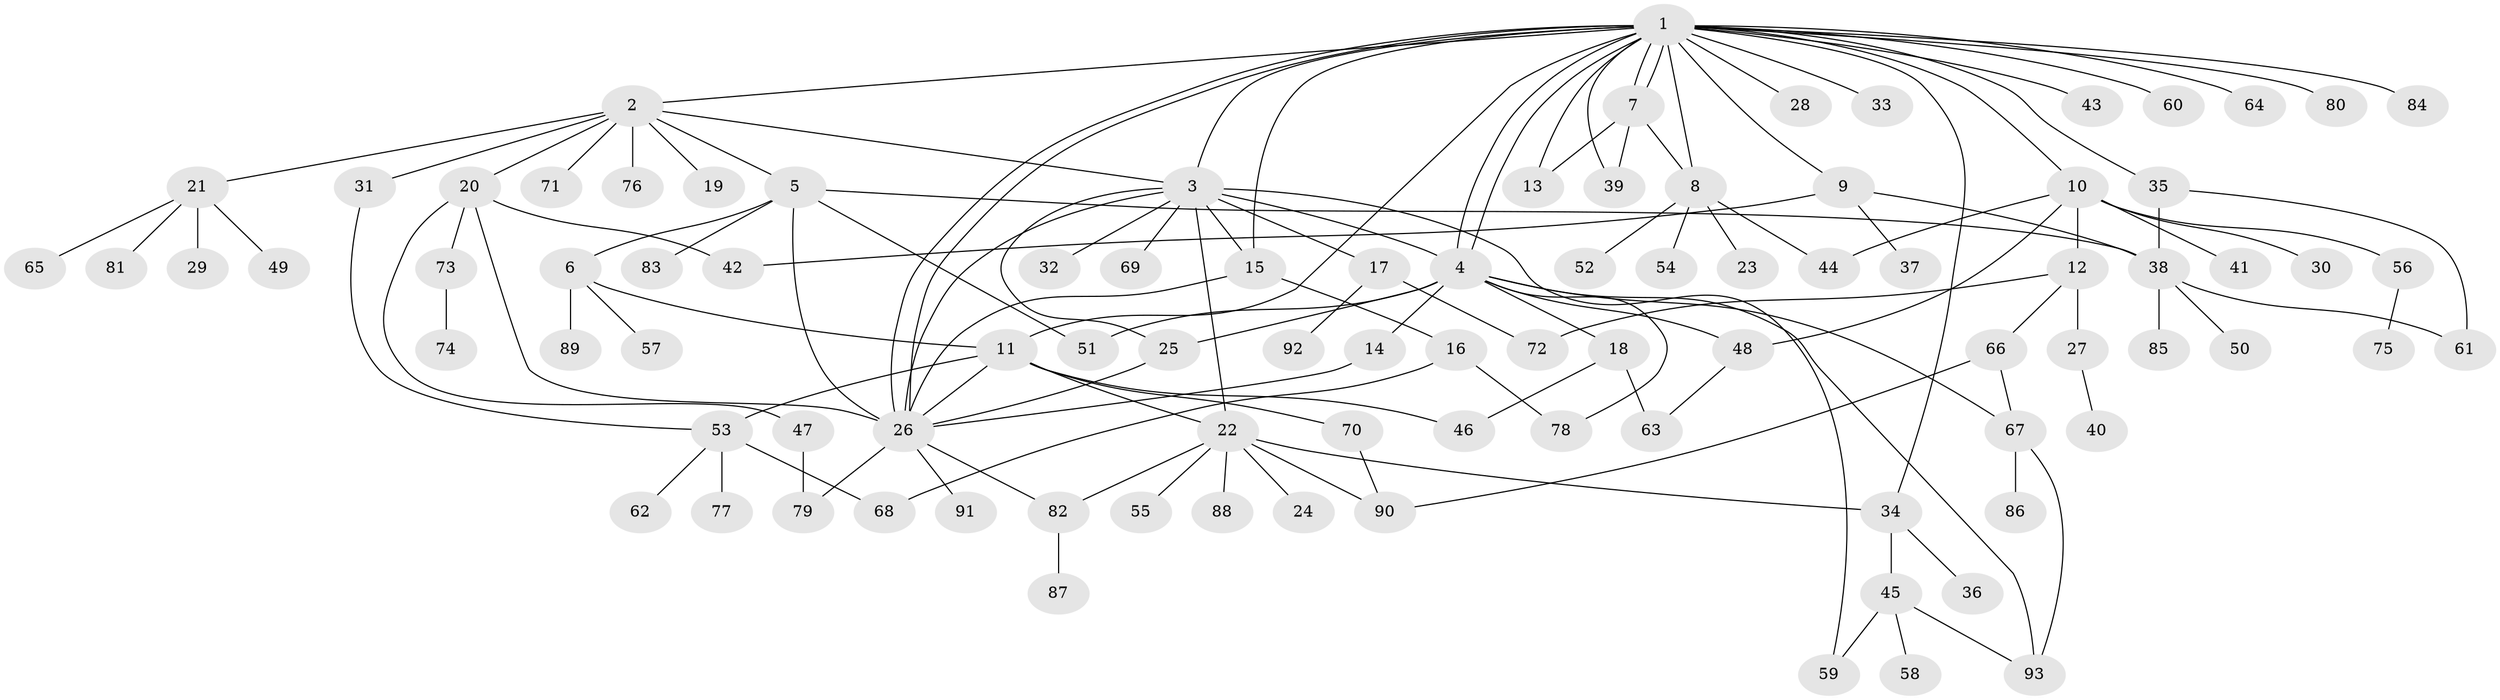 // Generated by graph-tools (version 1.1) at 2025/11/02/27/25 16:11:10]
// undirected, 93 vertices, 133 edges
graph export_dot {
graph [start="1"]
  node [color=gray90,style=filled];
  1;
  2;
  3;
  4;
  5;
  6;
  7;
  8;
  9;
  10;
  11;
  12;
  13;
  14;
  15;
  16;
  17;
  18;
  19;
  20;
  21;
  22;
  23;
  24;
  25;
  26;
  27;
  28;
  29;
  30;
  31;
  32;
  33;
  34;
  35;
  36;
  37;
  38;
  39;
  40;
  41;
  42;
  43;
  44;
  45;
  46;
  47;
  48;
  49;
  50;
  51;
  52;
  53;
  54;
  55;
  56;
  57;
  58;
  59;
  60;
  61;
  62;
  63;
  64;
  65;
  66;
  67;
  68;
  69;
  70;
  71;
  72;
  73;
  74;
  75;
  76;
  77;
  78;
  79;
  80;
  81;
  82;
  83;
  84;
  85;
  86;
  87;
  88;
  89;
  90;
  91;
  92;
  93;
  1 -- 2;
  1 -- 3;
  1 -- 4;
  1 -- 4;
  1 -- 7;
  1 -- 7;
  1 -- 8;
  1 -- 9;
  1 -- 10;
  1 -- 11;
  1 -- 13;
  1 -- 15;
  1 -- 26;
  1 -- 26;
  1 -- 28;
  1 -- 33;
  1 -- 34;
  1 -- 35;
  1 -- 39;
  1 -- 43;
  1 -- 60;
  1 -- 64;
  1 -- 80;
  1 -- 84;
  2 -- 3;
  2 -- 5;
  2 -- 19;
  2 -- 20;
  2 -- 21;
  2 -- 31;
  2 -- 71;
  2 -- 76;
  3 -- 4;
  3 -- 15;
  3 -- 17;
  3 -- 22;
  3 -- 25;
  3 -- 26;
  3 -- 32;
  3 -- 59;
  3 -- 69;
  4 -- 14;
  4 -- 18;
  4 -- 25;
  4 -- 48;
  4 -- 51;
  4 -- 67;
  4 -- 78;
  4 -- 93;
  5 -- 6;
  5 -- 26;
  5 -- 38;
  5 -- 51;
  5 -- 83;
  6 -- 11;
  6 -- 57;
  6 -- 89;
  7 -- 8;
  7 -- 13;
  7 -- 39;
  8 -- 23;
  8 -- 44;
  8 -- 52;
  8 -- 54;
  9 -- 37;
  9 -- 38;
  9 -- 42;
  10 -- 12;
  10 -- 30;
  10 -- 41;
  10 -- 44;
  10 -- 48;
  10 -- 56;
  11 -- 22;
  11 -- 26;
  11 -- 46;
  11 -- 53;
  11 -- 70;
  12 -- 27;
  12 -- 66;
  12 -- 72;
  14 -- 26;
  15 -- 16;
  15 -- 26;
  16 -- 68;
  16 -- 78;
  17 -- 72;
  17 -- 92;
  18 -- 46;
  18 -- 63;
  20 -- 26;
  20 -- 42;
  20 -- 47;
  20 -- 73;
  21 -- 29;
  21 -- 49;
  21 -- 65;
  21 -- 81;
  22 -- 24;
  22 -- 34;
  22 -- 55;
  22 -- 82;
  22 -- 88;
  22 -- 90;
  25 -- 26;
  26 -- 79;
  26 -- 82;
  26 -- 91;
  27 -- 40;
  31 -- 53;
  34 -- 36;
  34 -- 45;
  35 -- 38;
  35 -- 61;
  38 -- 50;
  38 -- 61;
  38 -- 85;
  45 -- 58;
  45 -- 59;
  45 -- 93;
  47 -- 79;
  48 -- 63;
  53 -- 62;
  53 -- 68;
  53 -- 77;
  56 -- 75;
  66 -- 67;
  66 -- 90;
  67 -- 86;
  67 -- 93;
  70 -- 90;
  73 -- 74;
  82 -- 87;
}
